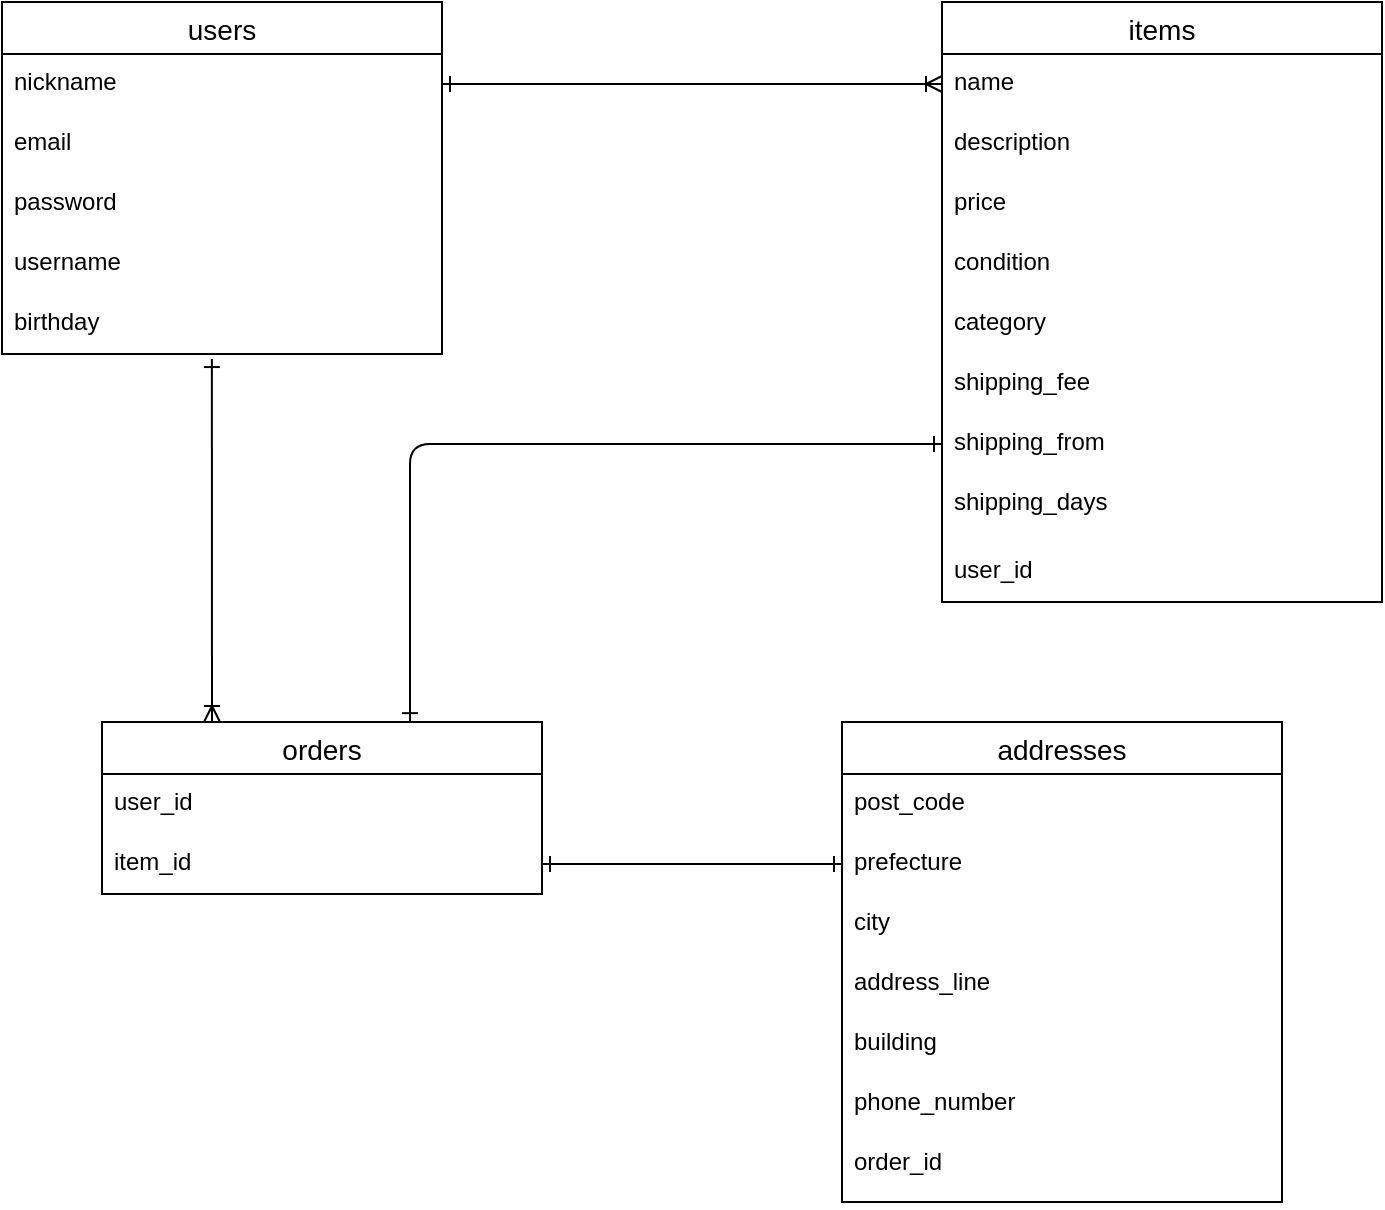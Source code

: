 <mxfile>
    <diagram id="y7pdiuKAtwZDU7CwKjH8" name="ページ1">
        <mxGraphModel dx="985" dy="702" grid="1" gridSize="10" guides="1" tooltips="1" connect="1" arrows="1" fold="1" page="0" pageScale="1" pageWidth="827" pageHeight="1169" math="0" shadow="0">
            <root>
                <mxCell id="0"/>
                <mxCell id="1" parent="0"/>
                <mxCell id="149" value="users" style="swimlane;fontStyle=0;childLayout=stackLayout;horizontal=1;startSize=26;horizontalStack=0;resizeParent=1;resizeParentMax=0;resizeLast=0;collapsible=1;marginBottom=0;align=center;fontSize=14;strokeWidth=1;fillColor=default;" vertex="1" parent="1">
                    <mxGeometry x="20" y="120" width="220" height="176" as="geometry"/>
                </mxCell>
                <mxCell id="150" value="nickname" style="text;strokeColor=none;fillColor=none;spacingLeft=4;spacingRight=4;overflow=hidden;rotatable=0;points=[[0,0.5],[1,0.5]];portConstraint=eastwest;fontSize=12;strokeWidth=1;" vertex="1" parent="149">
                    <mxGeometry y="26" width="220" height="30" as="geometry"/>
                </mxCell>
                <mxCell id="151" value="email" style="text;strokeColor=none;fillColor=none;spacingLeft=4;spacingRight=4;overflow=hidden;rotatable=0;points=[[0,0.5],[1,0.5]];portConstraint=eastwest;fontSize=12;strokeWidth=1;" vertex="1" parent="149">
                    <mxGeometry y="56" width="220" height="30" as="geometry"/>
                </mxCell>
                <mxCell id="153" value="password" style="text;strokeColor=none;fillColor=none;spacingLeft=4;spacingRight=4;overflow=hidden;rotatable=0;points=[[0,0.5],[1,0.5]];portConstraint=eastwest;fontSize=12;strokeWidth=1;" vertex="1" parent="149">
                    <mxGeometry y="86" width="220" height="30" as="geometry"/>
                </mxCell>
                <mxCell id="152" value="username" style="text;strokeColor=none;fillColor=none;spacingLeft=4;spacingRight=4;overflow=hidden;rotatable=0;points=[[0,0.5],[1,0.5]];portConstraint=eastwest;fontSize=12;strokeWidth=1;" vertex="1" parent="149">
                    <mxGeometry y="116" width="220" height="30" as="geometry"/>
                </mxCell>
                <mxCell id="155" value="birthday" style="text;strokeColor=none;fillColor=none;spacingLeft=4;spacingRight=4;overflow=hidden;rotatable=0;points=[[0,0.5],[1,0.5]];portConstraint=eastwest;fontSize=12;strokeWidth=1;" vertex="1" parent="149">
                    <mxGeometry y="146" width="220" height="30" as="geometry"/>
                </mxCell>
                <mxCell id="157" value="items" style="swimlane;fontStyle=0;childLayout=stackLayout;horizontal=1;startSize=26;horizontalStack=0;resizeParent=1;resizeParentMax=0;resizeLast=0;collapsible=1;marginBottom=0;align=center;fontSize=14;strokeWidth=1;fillColor=default;" vertex="1" parent="1">
                    <mxGeometry x="490" y="120" width="220" height="300" as="geometry"/>
                </mxCell>
                <mxCell id="158" value="name" style="text;strokeColor=none;fillColor=none;spacingLeft=4;spacingRight=4;overflow=hidden;rotatable=0;points=[[0,0.5],[1,0.5]];portConstraint=eastwest;fontSize=12;strokeWidth=1;" vertex="1" parent="157">
                    <mxGeometry y="26" width="220" height="30" as="geometry"/>
                </mxCell>
                <mxCell id="159" value="description" style="text;strokeColor=none;fillColor=none;spacingLeft=4;spacingRight=4;overflow=hidden;rotatable=0;points=[[0,0.5],[1,0.5]];portConstraint=eastwest;fontSize=12;strokeWidth=1;" vertex="1" parent="157">
                    <mxGeometry y="56" width="220" height="30" as="geometry"/>
                </mxCell>
                <mxCell id="160" value="price" style="text;strokeColor=none;fillColor=none;spacingLeft=4;spacingRight=4;overflow=hidden;rotatable=0;points=[[0,0.5],[1,0.5]];portConstraint=eastwest;fontSize=12;strokeWidth=1;" vertex="1" parent="157">
                    <mxGeometry y="86" width="220" height="30" as="geometry"/>
                </mxCell>
                <mxCell id="161" value="condition" style="text;strokeColor=none;fillColor=none;spacingLeft=4;spacingRight=4;overflow=hidden;rotatable=0;points=[[0,0.5],[1,0.5]];portConstraint=eastwest;fontSize=12;strokeWidth=1;" vertex="1" parent="157">
                    <mxGeometry y="116" width="220" height="30" as="geometry"/>
                </mxCell>
                <mxCell id="202" value="category" style="text;strokeColor=none;fillColor=none;spacingLeft=4;spacingRight=4;overflow=hidden;rotatable=0;points=[[0,0.5],[1,0.5]];portConstraint=eastwest;fontSize=12;strokeWidth=1;" vertex="1" parent="157">
                    <mxGeometry y="146" width="220" height="30" as="geometry"/>
                </mxCell>
                <mxCell id="162" value="shipping_fee" style="text;strokeColor=none;fillColor=none;spacingLeft=4;spacingRight=4;overflow=hidden;rotatable=0;points=[[0,0.5],[1,0.5]];portConstraint=eastwest;fontSize=12;strokeWidth=1;" vertex="1" parent="157">
                    <mxGeometry y="176" width="220" height="30" as="geometry"/>
                </mxCell>
                <mxCell id="163" value="shipping_from" style="text;strokeColor=none;fillColor=none;spacingLeft=4;spacingRight=4;overflow=hidden;rotatable=0;points=[[0,0.5],[1,0.5]];portConstraint=eastwest;fontSize=12;strokeWidth=1;" vertex="1" parent="157">
                    <mxGeometry y="206" width="220" height="30" as="geometry"/>
                </mxCell>
                <mxCell id="164" value="shipping_days" style="text;strokeColor=none;fillColor=none;spacingLeft=4;spacingRight=4;overflow=hidden;rotatable=0;points=[[0,0.5],[1,0.5]];portConstraint=eastwest;fontSize=12;strokeWidth=1;" vertex="1" parent="157">
                    <mxGeometry y="236" width="220" height="34" as="geometry"/>
                </mxCell>
                <mxCell id="181" value="user_id" style="text;strokeColor=none;fillColor=none;spacingLeft=4;spacingRight=4;overflow=hidden;rotatable=0;points=[[0,0.5],[1,0.5]];portConstraint=eastwest;fontSize=12;strokeWidth=1;" vertex="1" parent="157">
                    <mxGeometry y="270" width="220" height="30" as="geometry"/>
                </mxCell>
                <mxCell id="187" style="edgeStyle=none;html=1;exitX=0.25;exitY=0;exitDx=0;exitDy=0;entryX=0.477;entryY=1.084;entryDx=0;entryDy=0;entryPerimeter=0;startArrow=ERoneToMany;startFill=0;endArrow=ERone;endFill=0;" edge="1" parent="1" source="165" target="155">
                    <mxGeometry relative="1" as="geometry"/>
                </mxCell>
                <mxCell id="194" style="edgeStyle=orthogonalEdgeStyle;html=1;exitX=0.7;exitY=-0.005;exitDx=0;exitDy=0;entryX=0;entryY=0.5;entryDx=0;entryDy=0;startArrow=ERone;startFill=0;endArrow=ERone;endFill=0;exitPerimeter=0;" edge="1" parent="1" source="165" target="163">
                    <mxGeometry relative="1" as="geometry"/>
                </mxCell>
                <mxCell id="165" value="orders" style="swimlane;fontStyle=0;childLayout=stackLayout;horizontal=1;startSize=26;horizontalStack=0;resizeParent=1;resizeParentMax=0;resizeLast=0;collapsible=1;marginBottom=0;align=center;fontSize=14;strokeWidth=1;fillColor=default;" vertex="1" parent="1">
                    <mxGeometry x="70" y="480" width="220" height="86" as="geometry"/>
                </mxCell>
                <mxCell id="199" value="user_id" style="text;strokeColor=none;fillColor=none;spacingLeft=4;spacingRight=4;overflow=hidden;rotatable=0;points=[[0,0.5],[1,0.5]];portConstraint=eastwest;fontSize=12;strokeWidth=1;" vertex="1" parent="165">
                    <mxGeometry y="26" width="220" height="30" as="geometry"/>
                </mxCell>
                <mxCell id="200" value="item_id" style="text;strokeColor=none;fillColor=none;spacingLeft=4;spacingRight=4;overflow=hidden;rotatable=0;points=[[0,0.5],[1,0.5]];portConstraint=eastwest;fontSize=12;strokeWidth=1;" vertex="1" parent="165">
                    <mxGeometry y="56" width="220" height="30" as="geometry"/>
                </mxCell>
                <mxCell id="173" value="addresses" style="swimlane;fontStyle=0;childLayout=stackLayout;horizontal=1;startSize=26;horizontalStack=0;resizeParent=1;resizeParentMax=0;resizeLast=0;collapsible=1;marginBottom=0;align=center;fontSize=14;strokeWidth=1;fillColor=default;" vertex="1" parent="1">
                    <mxGeometry x="440" y="480" width="220" height="240" as="geometry"/>
                </mxCell>
                <mxCell id="174" value="post_code" style="text;strokeColor=none;fillColor=none;spacingLeft=4;spacingRight=4;overflow=hidden;rotatable=0;points=[[0,0.5],[1,0.5]];portConstraint=eastwest;fontSize=12;strokeWidth=1;" vertex="1" parent="173">
                    <mxGeometry y="26" width="220" height="30" as="geometry"/>
                </mxCell>
                <mxCell id="175" value="prefecture" style="text;strokeColor=none;fillColor=none;spacingLeft=4;spacingRight=4;overflow=hidden;rotatable=0;points=[[0,0.5],[1,0.5]];portConstraint=eastwest;fontSize=12;strokeWidth=1;" vertex="1" parent="173">
                    <mxGeometry y="56" width="220" height="30" as="geometry"/>
                </mxCell>
                <mxCell id="176" value="city" style="text;strokeColor=none;fillColor=none;spacingLeft=4;spacingRight=4;overflow=hidden;rotatable=0;points=[[0,0.5],[1,0.5]];portConstraint=eastwest;fontSize=12;strokeWidth=1;" vertex="1" parent="173">
                    <mxGeometry y="86" width="220" height="30" as="geometry"/>
                </mxCell>
                <mxCell id="177" value="address_line" style="text;strokeColor=none;fillColor=none;spacingLeft=4;spacingRight=4;overflow=hidden;rotatable=0;points=[[0,0.5],[1,0.5]];portConstraint=eastwest;fontSize=12;strokeWidth=1;" vertex="1" parent="173">
                    <mxGeometry y="116" width="220" height="30" as="geometry"/>
                </mxCell>
                <mxCell id="178" value="building" style="text;strokeColor=none;fillColor=none;spacingLeft=4;spacingRight=4;overflow=hidden;rotatable=0;points=[[0,0.5],[1,0.5]];portConstraint=eastwest;fontSize=12;strokeWidth=1;" vertex="1" parent="173">
                    <mxGeometry y="146" width="220" height="30" as="geometry"/>
                </mxCell>
                <mxCell id="179" value="phone_number" style="text;strokeColor=none;fillColor=none;spacingLeft=4;spacingRight=4;overflow=hidden;rotatable=0;points=[[0,0.5],[1,0.5]];portConstraint=eastwest;fontSize=12;strokeWidth=1;" vertex="1" parent="173">
                    <mxGeometry y="176" width="220" height="30" as="geometry"/>
                </mxCell>
                <mxCell id="180" value="order_id" style="text;strokeColor=none;fillColor=none;spacingLeft=4;spacingRight=4;overflow=hidden;rotatable=0;points=[[0,0.5],[1,0.5]];portConstraint=eastwest;fontSize=12;strokeWidth=1;" vertex="1" parent="173">
                    <mxGeometry y="206" width="220" height="34" as="geometry"/>
                </mxCell>
                <mxCell id="186" style="edgeStyle=none;html=1;exitX=0;exitY=0.5;exitDx=0;exitDy=0;entryX=1;entryY=0.5;entryDx=0;entryDy=0;startArrow=ERoneToMany;startFill=0;endArrow=ERone;endFill=0;" edge="1" parent="1" source="158" target="150">
                    <mxGeometry relative="1" as="geometry"/>
                </mxCell>
                <mxCell id="196" style="edgeStyle=orthogonalEdgeStyle;html=1;exitX=0;exitY=0.5;exitDx=0;exitDy=0;entryX=1;entryY=0.5;entryDx=0;entryDy=0;startArrow=ERone;startFill=0;endArrow=ERone;endFill=0;" edge="1" parent="1" source="175" target="200">
                    <mxGeometry relative="1" as="geometry">
                        <mxPoint x="290" y="581" as="targetPoint"/>
                    </mxGeometry>
                </mxCell>
            </root>
        </mxGraphModel>
    </diagram>
</mxfile>